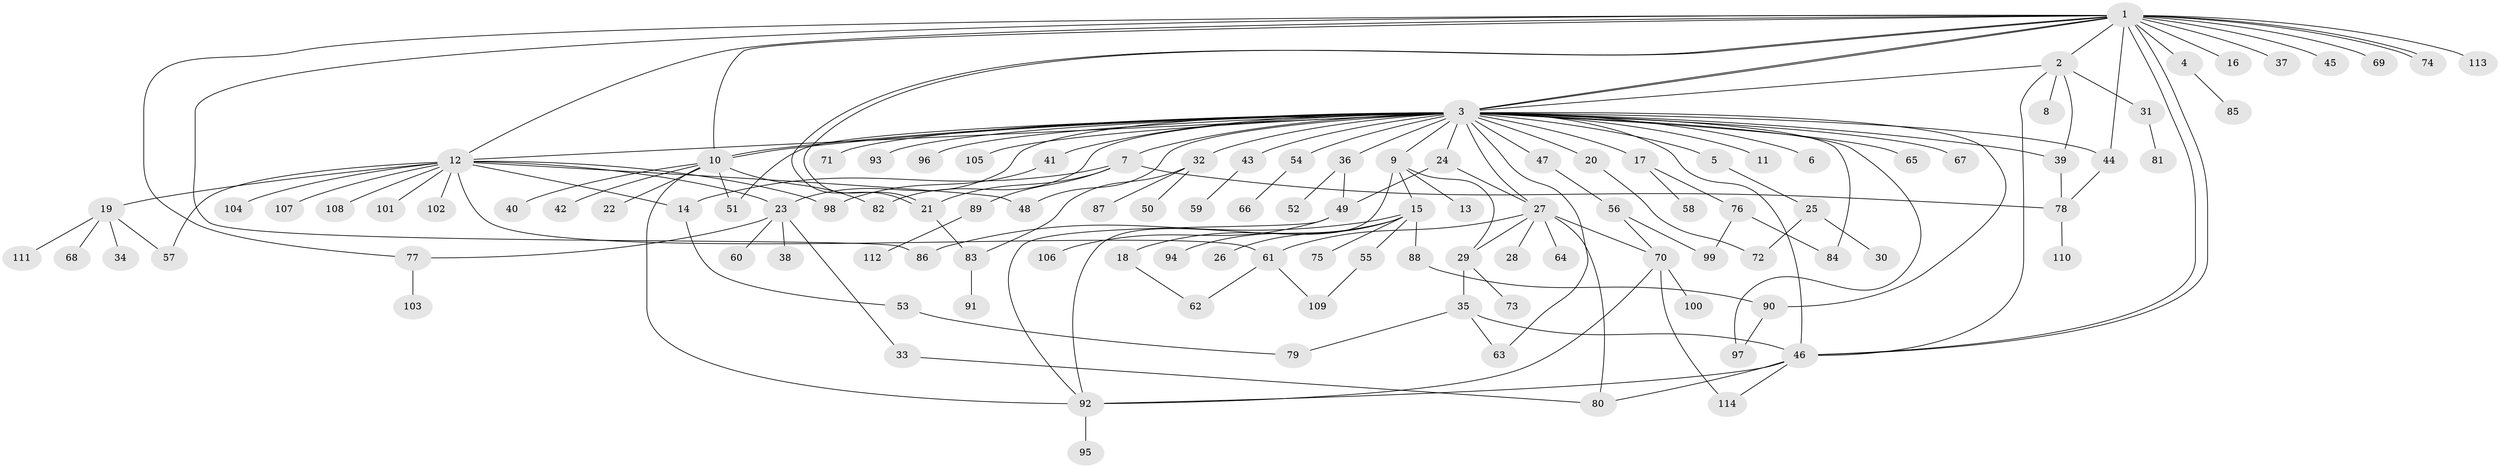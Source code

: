 // coarse degree distribution, {18: 0.011111111111111112, 6: 0.03333333333333333, 36: 0.011111111111111112, 2: 0.25555555555555554, 1: 0.4666666666666667, 4: 0.022222222222222223, 8: 0.011111111111111112, 16: 0.011111111111111112, 3: 0.1, 7: 0.011111111111111112, 5: 0.044444444444444446, 11: 0.011111111111111112, 9: 0.011111111111111112}
// Generated by graph-tools (version 1.1) at 2025/51/02/27/25 19:51:56]
// undirected, 114 vertices, 160 edges
graph export_dot {
graph [start="1"]
  node [color=gray90,style=filled];
  1;
  2;
  3;
  4;
  5;
  6;
  7;
  8;
  9;
  10;
  11;
  12;
  13;
  14;
  15;
  16;
  17;
  18;
  19;
  20;
  21;
  22;
  23;
  24;
  25;
  26;
  27;
  28;
  29;
  30;
  31;
  32;
  33;
  34;
  35;
  36;
  37;
  38;
  39;
  40;
  41;
  42;
  43;
  44;
  45;
  46;
  47;
  48;
  49;
  50;
  51;
  52;
  53;
  54;
  55;
  56;
  57;
  58;
  59;
  60;
  61;
  62;
  63;
  64;
  65;
  66;
  67;
  68;
  69;
  70;
  71;
  72;
  73;
  74;
  75;
  76;
  77;
  78;
  79;
  80;
  81;
  82;
  83;
  84;
  85;
  86;
  87;
  88;
  89;
  90;
  91;
  92;
  93;
  94;
  95;
  96;
  97;
  98;
  99;
  100;
  101;
  102;
  103;
  104;
  105;
  106;
  107;
  108;
  109;
  110;
  111;
  112;
  113;
  114;
  1 -- 2;
  1 -- 3;
  1 -- 3;
  1 -- 4;
  1 -- 10;
  1 -- 12;
  1 -- 16;
  1 -- 21;
  1 -- 21;
  1 -- 37;
  1 -- 44;
  1 -- 45;
  1 -- 46;
  1 -- 46;
  1 -- 69;
  1 -- 74;
  1 -- 74;
  1 -- 77;
  1 -- 86;
  1 -- 113;
  2 -- 3;
  2 -- 8;
  2 -- 31;
  2 -- 39;
  2 -- 46;
  3 -- 5;
  3 -- 6;
  3 -- 7;
  3 -- 9;
  3 -- 10;
  3 -- 10;
  3 -- 11;
  3 -- 12;
  3 -- 17;
  3 -- 20;
  3 -- 23;
  3 -- 24;
  3 -- 27;
  3 -- 32;
  3 -- 36;
  3 -- 39;
  3 -- 41;
  3 -- 43;
  3 -- 44;
  3 -- 46;
  3 -- 47;
  3 -- 48;
  3 -- 51;
  3 -- 54;
  3 -- 63;
  3 -- 65;
  3 -- 67;
  3 -- 71;
  3 -- 82;
  3 -- 84;
  3 -- 90;
  3 -- 93;
  3 -- 96;
  3 -- 97;
  3 -- 105;
  4 -- 85;
  5 -- 25;
  7 -- 14;
  7 -- 21;
  7 -- 78;
  7 -- 89;
  9 -- 13;
  9 -- 15;
  9 -- 29;
  9 -- 92;
  10 -- 22;
  10 -- 40;
  10 -- 42;
  10 -- 51;
  10 -- 82;
  10 -- 92;
  12 -- 14;
  12 -- 19;
  12 -- 23;
  12 -- 48;
  12 -- 57;
  12 -- 61;
  12 -- 98;
  12 -- 101;
  12 -- 102;
  12 -- 104;
  12 -- 107;
  12 -- 108;
  14 -- 53;
  15 -- 18;
  15 -- 26;
  15 -- 55;
  15 -- 75;
  15 -- 86;
  15 -- 88;
  15 -- 94;
  17 -- 58;
  17 -- 76;
  18 -- 62;
  19 -- 34;
  19 -- 57;
  19 -- 68;
  19 -- 111;
  20 -- 72;
  21 -- 83;
  23 -- 33;
  23 -- 38;
  23 -- 60;
  23 -- 77;
  24 -- 27;
  24 -- 49;
  25 -- 30;
  25 -- 72;
  27 -- 28;
  27 -- 29;
  27 -- 61;
  27 -- 64;
  27 -- 70;
  27 -- 80;
  29 -- 35;
  29 -- 73;
  31 -- 81;
  32 -- 50;
  32 -- 83;
  32 -- 87;
  33 -- 80;
  35 -- 46;
  35 -- 63;
  35 -- 79;
  36 -- 49;
  36 -- 52;
  39 -- 78;
  41 -- 98;
  43 -- 59;
  44 -- 78;
  46 -- 80;
  46 -- 92;
  46 -- 114;
  47 -- 56;
  49 -- 92;
  49 -- 106;
  53 -- 79;
  54 -- 66;
  55 -- 109;
  56 -- 70;
  56 -- 99;
  61 -- 62;
  61 -- 109;
  70 -- 92;
  70 -- 100;
  70 -- 114;
  76 -- 84;
  76 -- 99;
  77 -- 103;
  78 -- 110;
  83 -- 91;
  88 -- 90;
  89 -- 112;
  90 -- 97;
  92 -- 95;
}
